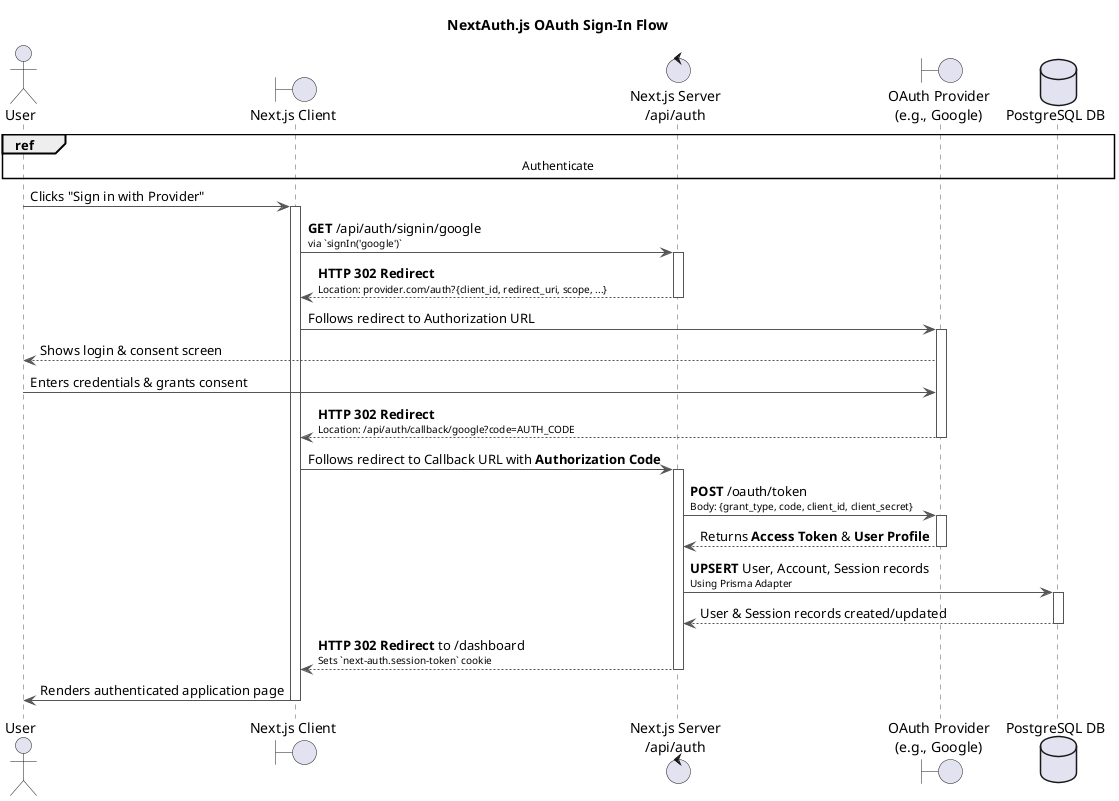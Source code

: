 @startuml
title NextAuth.js OAuth Sign-In Flow

actor User
boundary "Next.js Client" as Client
control "Next.js Server\n/api/auth" as Server
boundary "OAuth Provider\n(e.g., Google)" as Provider
database "PostgreSQL DB" as DB

skinparam sequence {
    ArrowColor #555
    ActorBorderColor #555
    LifeLineBorderColor #555
    ParticipantBorderColor #007bff
    DatabaseBorderColor #d9534f
    ControlBorderColor #5cb85c
    BoundaryBorderColor #f0ad4e
}
ref over User, DB: Authenticate
User -> Client: Clicks "Sign in with Provider"
activate Client
Client -> Server: **GET** /api/auth/signin/google\n<font size=10>via `signIn('google')`</font>
activate Server
Server --> Client: **HTTP 302 Redirect**\n<font size=10>Location: provider.com/auth?{client_id, redirect_uri, scope, ...}</font>
deactivate Server

Client -> Provider: Follows redirect to Authorization URL
activate Provider
Provider --> User: Shows login & consent screen
User -> Provider: Enters credentials & grants consent
Provider --> Client: **HTTP 302 Redirect**\n<font size=10>Location: /api/auth/callback/google?code=AUTH_CODE</font>
deactivate Provider

Client -> Server: Follows redirect to Callback URL with **Authorization Code**
activate Server
Server -> Provider: **POST** /oauth/token\n<font size=10>Body: {grant_type, code, client_id, client_secret}</font>
activate Provider
Provider --> Server: Returns **Access Token** & **User Profile**
deactivate Provider

Server -> DB: **UPSERT** User, Account, Session records\n<font size=10>Using Prisma Adapter</font>
activate DB
DB --> Server: User & Session records created/updated
deactivate DB

Server --> Client: **HTTP 302 Redirect** to /dashboard\n<font size=10>Sets `next-auth.session-token` cookie</font>
deactivate Server
Client -> User: Renders authenticated application page
deactivate Client

@enduml